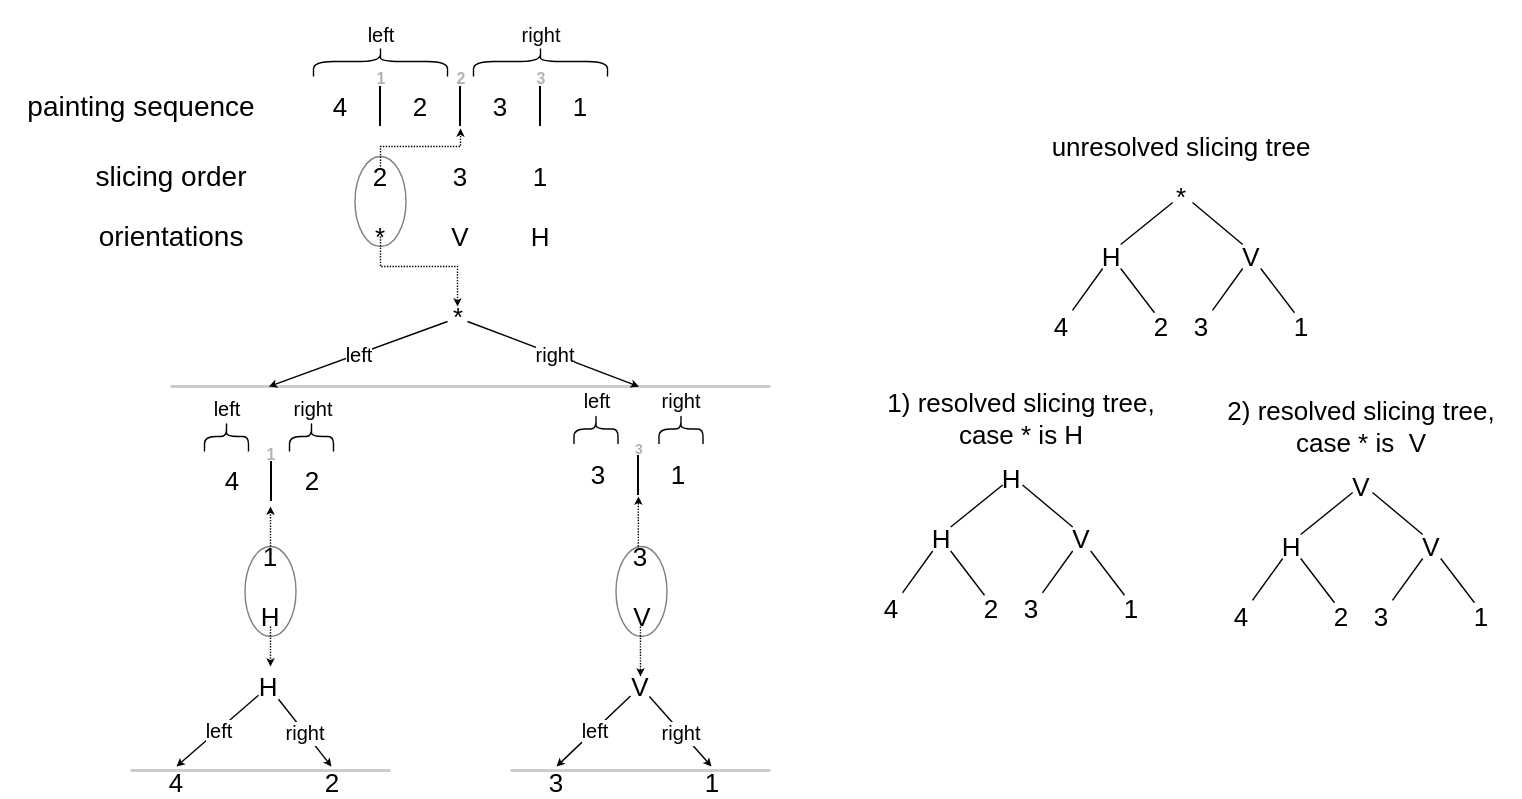 <mxfile version="21.1.2" type="device">
  <diagram id="XdXDwyR-r_PqrQyKESN_" name="Page-1">
    <mxGraphModel dx="1195" dy="673" grid="1" gridSize="10" guides="1" tooltips="1" connect="1" arrows="1" fold="1" page="1" pageScale="1" pageWidth="1100" pageHeight="850" math="0" shadow="0">
      <root>
        <mxCell id="0" />
        <mxCell id="1" parent="0" />
        <mxCell id="srju9PipdsmLbo2pWrTp-32" value="" style="ellipse;whiteSpace=wrap;html=1;sketch=0;strokeColor=#000000;strokeWidth=0.7;fontFamily=Helvetica;fontSize=7;fontColor=none;fillColor=default;opacity=50;noLabel=1;" parent="1" vertex="1">
          <mxGeometry x="512.25" y="305" width="25.5" height="45" as="geometry" />
        </mxCell>
        <mxCell id="D1LdL2bt-GOxow9vJPIf-43" value="&lt;font style=&quot;&quot;&gt;&lt;font style=&quot;font-size: 14px;&quot;&gt;painting sequence&lt;/font&gt;&lt;br&gt;&lt;/font&gt;" style="text;html=1;align=center;verticalAlign=middle;resizable=0;points=[];autosize=1;strokeColor=none;fillColor=none;fontSize=17;fontFamily=Helvetica;fontColor=default;" parent="1" vertex="1">
          <mxGeometry x="335" y="265" width="140" height="30" as="geometry" />
        </mxCell>
        <mxCell id="D1LdL2bt-GOxow9vJPIf-46" value="&lt;font style=&quot;&quot;&gt;&lt;font style=&quot;font-size: 14px;&quot;&gt;slicing order&lt;/font&gt;&lt;br&gt;&lt;/font&gt;" style="text;html=1;align=center;verticalAlign=middle;resizable=0;points=[];autosize=1;strokeColor=none;fillColor=none;fontSize=17;fontFamily=Helvetica;fontColor=default;" parent="1" vertex="1">
          <mxGeometry x="370" y="300" width="100" height="30" as="geometry" />
        </mxCell>
        <mxCell id="D1LdL2bt-GOxow9vJPIf-71" value="&lt;font style=&quot;&quot;&gt;&lt;font style=&quot;font-size: 14px;&quot;&gt;orientations&lt;/font&gt;&lt;br&gt;&lt;/font&gt;" style="text;html=1;align=center;verticalAlign=middle;resizable=0;points=[];autosize=1;strokeColor=none;fillColor=none;fontSize=17;fontFamily=Helvetica;fontColor=default;" parent="1" vertex="1">
          <mxGeometry x="370" y="330" width="100" height="30" as="geometry" />
        </mxCell>
        <mxCell id="srju9PipdsmLbo2pWrTp-1" value="" style="shape=curlyBracket;whiteSpace=wrap;html=1;rounded=1;flipH=1;labelPosition=right;verticalLabelPosition=middle;align=left;verticalAlign=middle;direction=south;strokeWidth=0.7;" parent="1" vertex="1">
          <mxGeometry x="491.5" y="250" width="67" height="15" as="geometry" />
        </mxCell>
        <mxCell id="srju9PipdsmLbo2pWrTp-12" value="4" style="text;html=1;strokeColor=none;fillColor=none;align=center;verticalAlign=middle;whiteSpace=wrap;rounded=0;sketch=0;fontFamily=Helvetica;fontSize=13;fontColor=default;opacity=50;" parent="1" vertex="1">
          <mxGeometry x="500" y="272" width="10" height="15" as="geometry" />
        </mxCell>
        <mxCell id="srju9PipdsmLbo2pWrTp-13" value="2" style="text;html=1;strokeColor=none;fillColor=none;align=center;verticalAlign=middle;whiteSpace=wrap;rounded=0;sketch=0;fontFamily=Helvetica;fontSize=13;fontColor=default;opacity=50;" parent="1" vertex="1">
          <mxGeometry x="540" y="272" width="10" height="15" as="geometry" />
        </mxCell>
        <mxCell id="srju9PipdsmLbo2pWrTp-14" value="3" style="text;html=1;strokeColor=none;fillColor=none;align=center;verticalAlign=middle;whiteSpace=wrap;rounded=0;sketch=0;fontFamily=Helvetica;fontSize=13;fontColor=default;opacity=50;" parent="1" vertex="1">
          <mxGeometry x="580" y="272" width="10" height="15" as="geometry" />
        </mxCell>
        <mxCell id="srju9PipdsmLbo2pWrTp-15" value="1" style="text;html=1;strokeColor=none;fillColor=none;align=center;verticalAlign=middle;whiteSpace=wrap;rounded=0;sketch=0;fontFamily=Helvetica;fontSize=13;fontColor=default;opacity=50;" parent="1" vertex="1">
          <mxGeometry x="620" y="272" width="10" height="15" as="geometry" />
        </mxCell>
        <mxCell id="srju9PipdsmLbo2pWrTp-34" style="edgeStyle=orthogonalEdgeStyle;shape=connector;rounded=0;orthogonalLoop=1;jettySize=auto;html=1;dashed=1;dashPattern=1 1;labelBackgroundColor=default;strokeColor=default;fontFamily=Helvetica;fontSize=7;fontColor=none;endArrow=classic;endSize=2;strokeWidth=0.7;endFill=1;" parent="1" source="srju9PipdsmLbo2pWrTp-16" edge="1">
          <mxGeometry relative="1" as="geometry">
            <mxPoint x="565" y="291" as="targetPoint" />
            <Array as="points">
              <mxPoint x="525" y="300" />
              <mxPoint x="565" y="300" />
            </Array>
          </mxGeometry>
        </mxCell>
        <mxCell id="srju9PipdsmLbo2pWrTp-16" value="2" style="text;html=1;strokeColor=none;fillColor=none;align=center;verticalAlign=middle;whiteSpace=wrap;rounded=0;sketch=0;fontFamily=Helvetica;fontSize=13;fontColor=default;opacity=50;" parent="1" vertex="1">
          <mxGeometry x="520" y="310" width="10" height="10" as="geometry" />
        </mxCell>
        <mxCell id="srju9PipdsmLbo2pWrTp-17" value="3" style="text;html=1;strokeColor=none;fillColor=none;align=center;verticalAlign=middle;whiteSpace=wrap;rounded=0;sketch=0;fontFamily=Helvetica;fontSize=13;fontColor=default;opacity=50;" parent="1" vertex="1">
          <mxGeometry x="560" y="310" width="10" height="10" as="geometry" />
        </mxCell>
        <mxCell id="srju9PipdsmLbo2pWrTp-18" value="1" style="text;html=1;strokeColor=none;fillColor=none;align=center;verticalAlign=middle;whiteSpace=wrap;rounded=0;sketch=0;fontFamily=Helvetica;fontSize=13;fontColor=default;opacity=50;" parent="1" vertex="1">
          <mxGeometry x="600" y="310" width="10" height="10" as="geometry" />
        </mxCell>
        <mxCell id="srju9PipdsmLbo2pWrTp-37" style="edgeStyle=orthogonalEdgeStyle;shape=connector;rounded=0;orthogonalLoop=1;jettySize=auto;html=1;entryX=0.5;entryY=0;entryDx=0;entryDy=0;dashed=1;dashPattern=1 1;labelBackgroundColor=default;strokeColor=default;strokeWidth=0.7;fontFamily=Helvetica;fontSize=7;fontColor=none;endArrow=classic;endFill=1;endSize=2;" parent="1" source="srju9PipdsmLbo2pWrTp-19" target="srju9PipdsmLbo2pWrTp-36" edge="1">
          <mxGeometry relative="1" as="geometry">
            <Array as="points">
              <mxPoint x="525" y="360" />
              <mxPoint x="563" y="360" />
            </Array>
          </mxGeometry>
        </mxCell>
        <mxCell id="srju9PipdsmLbo2pWrTp-19" value="*" style="text;html=1;strokeColor=none;fillColor=none;align=center;verticalAlign=middle;whiteSpace=wrap;rounded=0;sketch=0;fontFamily=Helvetica;fontSize=13;fontColor=default;opacity=50;" parent="1" vertex="1">
          <mxGeometry x="520" y="345" width="10" as="geometry" />
        </mxCell>
        <mxCell id="srju9PipdsmLbo2pWrTp-20" value="V" style="text;html=1;strokeColor=none;fillColor=none;align=center;verticalAlign=middle;whiteSpace=wrap;rounded=0;sketch=0;fontFamily=Helvetica;fontSize=13;fontColor=default;opacity=50;" parent="1" vertex="1">
          <mxGeometry x="560" y="340" width="10" height="10" as="geometry" />
        </mxCell>
        <mxCell id="srju9PipdsmLbo2pWrTp-21" value="H" style="text;html=1;strokeColor=none;fillColor=none;align=center;verticalAlign=middle;whiteSpace=wrap;rounded=0;sketch=0;fontFamily=Helvetica;fontSize=13;fontColor=default;opacity=50;" parent="1" vertex="1">
          <mxGeometry x="600" y="340" width="10" height="10" as="geometry" />
        </mxCell>
        <mxCell id="srju9PipdsmLbo2pWrTp-22" value="" style="shape=curlyBracket;whiteSpace=wrap;html=1;rounded=1;flipH=1;labelPosition=right;verticalLabelPosition=middle;align=left;verticalAlign=middle;direction=south;strokeWidth=0.7;" parent="1" vertex="1">
          <mxGeometry x="571.5" y="250" width="67" height="15" as="geometry" />
        </mxCell>
        <mxCell id="srju9PipdsmLbo2pWrTp-23" value="&lt;font style=&quot;font-size: 10px;&quot;&gt;left&lt;/font&gt;" style="text;html=1;align=center;verticalAlign=middle;resizable=0;points=[];autosize=1;strokeColor=none;fillColor=none;fontSize=13;fontFamily=Helvetica;fontColor=default;" parent="1" vertex="1">
          <mxGeometry x="505" y="227.5" width="40" height="30" as="geometry" />
        </mxCell>
        <mxCell id="srju9PipdsmLbo2pWrTp-24" value="&lt;font style=&quot;font-size: 10px;&quot;&gt;right&lt;/font&gt;" style="text;html=1;align=center;verticalAlign=middle;resizable=0;points=[];autosize=1;strokeColor=none;fillColor=none;fontSize=13;fontFamily=Helvetica;fontColor=default;" parent="1" vertex="1">
          <mxGeometry x="585" y="227.5" width="40" height="30" as="geometry" />
        </mxCell>
        <mxCell id="srju9PipdsmLbo2pWrTp-25" value="" style="endArrow=none;html=1;rounded=0;labelBackgroundColor=default;strokeColor=default;fontFamily=Helvetica;fontSize=9;fontColor=default;shape=connector;endSize=6;" parent="1" edge="1">
          <mxGeometry x="-0.444" y="10" width="50" height="50" relative="1" as="geometry">
            <mxPoint x="525" y="290" as="sourcePoint" />
            <mxPoint x="525" y="270" as="targetPoint" />
            <mxPoint as="offset" />
          </mxGeometry>
        </mxCell>
        <mxCell id="srju9PipdsmLbo2pWrTp-27" value="" style="endArrow=none;html=1;rounded=0;labelBackgroundColor=default;strokeColor=default;fontFamily=Helvetica;fontSize=9;fontColor=default;shape=connector;endSize=6;" parent="1" edge="1">
          <mxGeometry x="-0.444" y="10" width="50" height="50" relative="1" as="geometry">
            <mxPoint x="565" y="290" as="sourcePoint" />
            <mxPoint x="565" y="270" as="targetPoint" />
            <mxPoint as="offset" />
          </mxGeometry>
        </mxCell>
        <mxCell id="srju9PipdsmLbo2pWrTp-28" value="" style="endArrow=none;html=1;rounded=0;labelBackgroundColor=default;strokeColor=default;fontFamily=Helvetica;fontSize=9;fontColor=default;shape=connector;endSize=6;" parent="1" edge="1">
          <mxGeometry x="-0.444" y="10" width="50" height="50" relative="1" as="geometry">
            <mxPoint x="605" y="290" as="sourcePoint" />
            <mxPoint x="605" y="270" as="targetPoint" />
            <mxPoint as="offset" />
          </mxGeometry>
        </mxCell>
        <mxCell id="srju9PipdsmLbo2pWrTp-29" value="&lt;font size=&quot;1&quot; color=&quot;#b3b3b3&quot; style=&quot;&quot;&gt;&lt;b style=&quot;font-size: 8px;&quot;&gt;1&lt;/b&gt;&lt;/font&gt;" style="text;html=1;align=center;verticalAlign=middle;resizable=0;points=[];autosize=1;strokeColor=none;fillColor=none;fontSize=9;fontFamily=Helvetica;fontColor=default;" parent="1" vertex="1">
          <mxGeometry x="509.5" y="250" width="30" height="30" as="geometry" />
        </mxCell>
        <mxCell id="srju9PipdsmLbo2pWrTp-30" value="&lt;font size=&quot;1&quot; color=&quot;#b3b3b3&quot; style=&quot;&quot;&gt;&lt;b style=&quot;font-size: 8px;&quot;&gt;2&lt;/b&gt;&lt;/font&gt;" style="text;html=1;align=center;verticalAlign=middle;resizable=0;points=[];autosize=1;strokeColor=none;fillColor=none;fontSize=9;fontFamily=Helvetica;fontColor=default;" parent="1" vertex="1">
          <mxGeometry x="550" y="250" width="30" height="30" as="geometry" />
        </mxCell>
        <mxCell id="srju9PipdsmLbo2pWrTp-31" value="&lt;font size=&quot;1&quot; color=&quot;#b3b3b3&quot; style=&quot;&quot;&gt;&lt;b style=&quot;font-size: 8px;&quot;&gt;3&lt;/b&gt;&lt;/font&gt;" style="text;html=1;align=center;verticalAlign=middle;resizable=0;points=[];autosize=1;strokeColor=none;fillColor=none;fontSize=9;fontFamily=Helvetica;fontColor=default;" parent="1" vertex="1">
          <mxGeometry x="589.5" y="250" width="30" height="30" as="geometry" />
        </mxCell>
        <mxCell id="srju9PipdsmLbo2pWrTp-36" value="*" style="text;html=1;strokeColor=none;fillColor=none;align=center;verticalAlign=middle;whiteSpace=wrap;rounded=0;sketch=0;fontFamily=Helvetica;fontSize=13;fontColor=default;opacity=50;" parent="1" vertex="1">
          <mxGeometry x="558.5" y="380" width="10" height="10" as="geometry" />
        </mxCell>
        <mxCell id="srju9PipdsmLbo2pWrTp-41" value="" style="line;strokeWidth=1.5;html=1;sketch=0;strokeColor=#000000;fontFamily=Helvetica;fontSize=7;fontColor=none;fillColor=default;opacity=20;" parent="1" vertex="1">
          <mxGeometry x="420" y="415" width="300" height="10" as="geometry" />
        </mxCell>
        <mxCell id="srju9PipdsmLbo2pWrTp-42" value="&lt;font style=&quot;font-size: 10px;&quot;&gt;left&lt;/font&gt;" style="endArrow=classic;html=1;rounded=0;labelBackgroundColor=default;strokeColor=default;strokeWidth=0.7;fontFamily=Helvetica;fontSize=12;fontColor=none;endSize=2;shape=connector;exitX=0;exitY=0.75;exitDx=0;exitDy=0;entryX=0.164;entryY=0.502;entryDx=0;entryDy=0;entryPerimeter=0;" parent="1" source="srju9PipdsmLbo2pWrTp-36" target="srju9PipdsmLbo2pWrTp-41" edge="1">
          <mxGeometry width="50" height="50" relative="1" as="geometry">
            <mxPoint x="520" y="390" as="sourcePoint" />
            <mxPoint x="520" y="410" as="targetPoint" />
          </mxGeometry>
        </mxCell>
        <mxCell id="srju9PipdsmLbo2pWrTp-43" value="&lt;font style=&quot;font-size: 10px;&quot;&gt;right&lt;/font&gt;" style="endArrow=classic;html=1;rounded=0;labelBackgroundColor=default;strokeColor=default;strokeWidth=0.7;fontFamily=Helvetica;fontSize=12;fontColor=none;endSize=2;shape=connector;exitX=1;exitY=0.75;exitDx=0;exitDy=0;entryX=1.037;entryY=0.292;entryDx=0;entryDy=0;entryPerimeter=0;" parent="1" source="srju9PipdsmLbo2pWrTp-36" target="srju9PipdsmLbo2pWrTp-71" edge="1">
          <mxGeometry width="50" height="50" relative="1" as="geometry">
            <mxPoint x="530" y="400" as="sourcePoint" />
            <mxPoint x="600" y="420" as="targetPoint" />
          </mxGeometry>
        </mxCell>
        <mxCell id="srju9PipdsmLbo2pWrTp-97" value="" style="group;fontSize=13;" parent="1" vertex="1" connectable="0">
          <mxGeometry x="400" y="415" width="130" height="210" as="geometry" />
        </mxCell>
        <mxCell id="srju9PipdsmLbo2pWrTp-78" value="" style="ellipse;whiteSpace=wrap;html=1;sketch=0;strokeColor=#000000;strokeWidth=0.7;fontFamily=Helvetica;fontSize=7;fontColor=none;fillColor=default;opacity=50;noLabel=1;" parent="srju9PipdsmLbo2pWrTp-97" vertex="1">
          <mxGeometry x="57.25" y="85" width="25.5" height="45" as="geometry" />
        </mxCell>
        <mxCell id="srju9PipdsmLbo2pWrTp-54" value="" style="shape=curlyBracket;whiteSpace=wrap;html=1;rounded=1;flipH=1;labelPosition=right;verticalLabelPosition=middle;align=left;verticalAlign=middle;direction=south;strokeWidth=0.7;" parent="srju9PipdsmLbo2pWrTp-97" vertex="1">
          <mxGeometry x="37" y="22.5" width="22" height="15" as="geometry" />
        </mxCell>
        <mxCell id="srju9PipdsmLbo2pWrTp-55" value="4" style="text;html=1;strokeColor=none;fillColor=none;align=center;verticalAlign=middle;whiteSpace=wrap;rounded=0;sketch=0;fontFamily=Helvetica;fontSize=13;fontColor=default;opacity=50;" parent="srju9PipdsmLbo2pWrTp-97" vertex="1">
          <mxGeometry x="45.5" y="44.5" width="10" height="15" as="geometry" />
        </mxCell>
        <mxCell id="srju9PipdsmLbo2pWrTp-56" value="2" style="text;html=1;strokeColor=none;fillColor=none;align=center;verticalAlign=middle;whiteSpace=wrap;rounded=0;sketch=0;fontFamily=Helvetica;fontSize=13;fontColor=default;opacity=50;" parent="srju9PipdsmLbo2pWrTp-97" vertex="1">
          <mxGeometry x="85.5" y="44.5" width="10" height="15" as="geometry" />
        </mxCell>
        <mxCell id="srju9PipdsmLbo2pWrTp-57" value="&lt;font style=&quot;font-size: 10px;&quot;&gt;left&lt;/font&gt;" style="text;html=1;align=center;verticalAlign=middle;resizable=0;points=[];autosize=1;strokeColor=none;fillColor=none;fontSize=13;fontFamily=Helvetica;fontColor=default;" parent="srju9PipdsmLbo2pWrTp-97" vertex="1">
          <mxGeometry x="28" width="40" height="30" as="geometry" />
        </mxCell>
        <mxCell id="srju9PipdsmLbo2pWrTp-58" value="" style="endArrow=none;html=1;rounded=0;labelBackgroundColor=default;strokeColor=default;fontFamily=Helvetica;fontSize=9;fontColor=default;shape=connector;endSize=6;" parent="srju9PipdsmLbo2pWrTp-97" edge="1">
          <mxGeometry x="-0.444" y="10" width="50" height="50" relative="1" as="geometry">
            <mxPoint x="70.5" y="62.5" as="sourcePoint" />
            <mxPoint x="70.5" y="42.5" as="targetPoint" />
            <mxPoint as="offset" />
          </mxGeometry>
        </mxCell>
        <mxCell id="srju9PipdsmLbo2pWrTp-59" value="&lt;font size=&quot;1&quot; color=&quot;#b3b3b3&quot; style=&quot;&quot;&gt;&lt;b style=&quot;font-size: 8px;&quot;&gt;1&lt;/b&gt;&lt;/font&gt;" style="text;html=1;align=center;verticalAlign=middle;resizable=0;points=[];autosize=1;strokeColor=none;fillColor=none;fontSize=9;fontFamily=Helvetica;fontColor=default;" parent="srju9PipdsmLbo2pWrTp-97" vertex="1">
          <mxGeometry x="55" y="22.5" width="30" height="30" as="geometry" />
        </mxCell>
        <mxCell id="srju9PipdsmLbo2pWrTp-62" value="" style="shape=curlyBracket;whiteSpace=wrap;html=1;rounded=1;flipH=1;labelPosition=right;verticalLabelPosition=middle;align=left;verticalAlign=middle;direction=south;strokeWidth=0.7;" parent="srju9PipdsmLbo2pWrTp-97" vertex="1">
          <mxGeometry x="79.5" y="22.5" width="22" height="15" as="geometry" />
        </mxCell>
        <mxCell id="srju9PipdsmLbo2pWrTp-63" value="&lt;font style=&quot;font-size: 10px;&quot;&gt;right&lt;/font&gt;" style="text;html=1;align=center;verticalAlign=middle;resizable=0;points=[];autosize=1;strokeColor=none;fillColor=none;fontSize=13;fontFamily=Helvetica;fontColor=default;" parent="srju9PipdsmLbo2pWrTp-97" vertex="1">
          <mxGeometry x="70.5" width="40" height="30" as="geometry" />
        </mxCell>
        <mxCell id="srju9PipdsmLbo2pWrTp-81" style="edgeStyle=orthogonalEdgeStyle;shape=connector;rounded=0;orthogonalLoop=1;jettySize=auto;html=1;dashed=1;dashPattern=1 1;labelBackgroundColor=default;strokeColor=default;strokeWidth=0.7;fontFamily=Helvetica;fontSize=9;fontColor=none;endArrow=classic;endFill=1;endSize=2;" parent="srju9PipdsmLbo2pWrTp-97" source="srju9PipdsmLbo2pWrTp-74" edge="1">
          <mxGeometry relative="1" as="geometry">
            <mxPoint x="70" y="65" as="targetPoint" />
            <Array as="points">
              <mxPoint x="70" y="65" />
            </Array>
          </mxGeometry>
        </mxCell>
        <mxCell id="srju9PipdsmLbo2pWrTp-74" value="1" style="text;html=1;strokeColor=none;fillColor=none;align=center;verticalAlign=middle;whiteSpace=wrap;rounded=0;sketch=0;fontFamily=Helvetica;fontSize=13;fontColor=default;opacity=50;" parent="srju9PipdsmLbo2pWrTp-97" vertex="1">
          <mxGeometry x="65" y="85" width="10" height="10" as="geometry" />
        </mxCell>
        <mxCell id="srju9PipdsmLbo2pWrTp-75" value="H" style="text;html=1;strokeColor=none;fillColor=none;align=center;verticalAlign=middle;whiteSpace=wrap;rounded=0;sketch=0;fontFamily=Helvetica;fontSize=13;fontColor=default;opacity=50;" parent="srju9PipdsmLbo2pWrTp-97" vertex="1">
          <mxGeometry x="65" y="115" width="10" height="10" as="geometry" />
        </mxCell>
        <mxCell id="srju9PipdsmLbo2pWrTp-84" value="H" style="text;html=1;strokeColor=none;fillColor=none;align=center;verticalAlign=middle;whiteSpace=wrap;rounded=0;sketch=0;fontFamily=Helvetica;fontSize=13;fontColor=default;opacity=50;" parent="srju9PipdsmLbo2pWrTp-97" vertex="1">
          <mxGeometry x="64" y="145" width="10" height="20" as="geometry" />
        </mxCell>
        <mxCell id="srju9PipdsmLbo2pWrTp-88" style="edgeStyle=orthogonalEdgeStyle;shape=connector;rounded=0;orthogonalLoop=1;jettySize=auto;html=1;entryX=0.657;entryY=0.017;entryDx=0;entryDy=0;entryPerimeter=0;dashed=1;dashPattern=1 1;labelBackgroundColor=default;strokeColor=default;strokeWidth=0.7;fontFamily=Helvetica;fontSize=9;fontColor=none;endArrow=classic;endFill=1;endSize=2;" parent="srju9PipdsmLbo2pWrTp-97" source="srju9PipdsmLbo2pWrTp-75" target="srju9PipdsmLbo2pWrTp-84" edge="1">
          <mxGeometry relative="1" as="geometry" />
        </mxCell>
        <mxCell id="srju9PipdsmLbo2pWrTp-90" value="" style="line;strokeWidth=1.5;html=1;sketch=0;strokeColor=#000000;fontFamily=Helvetica;fontSize=7;fontColor=none;fillColor=default;opacity=20;" parent="srju9PipdsmLbo2pWrTp-97" vertex="1">
          <mxGeometry y="192" width="130" height="10" as="geometry" />
        </mxCell>
        <mxCell id="srju9PipdsmLbo2pWrTp-92" value="4" style="text;html=1;strokeColor=none;fillColor=none;align=center;verticalAlign=middle;whiteSpace=wrap;rounded=0;sketch=0;fontFamily=Helvetica;fontSize=13;fontColor=default;opacity=50;" parent="srju9PipdsmLbo2pWrTp-97" vertex="1">
          <mxGeometry x="18" y="195" width="10" height="15" as="geometry" />
        </mxCell>
        <mxCell id="srju9PipdsmLbo2pWrTp-95" value="&lt;font style=&quot;font-size: 10px;&quot;&gt;left&lt;/font&gt;" style="edgeStyle=none;shape=connector;rounded=0;orthogonalLoop=1;jettySize=auto;html=1;entryX=0.5;entryY=0;entryDx=0;entryDy=0;labelBackgroundColor=default;strokeColor=default;strokeWidth=0.7;fontFamily=Helvetica;fontSize=9;fontColor=none;endArrow=classic;endSize=2;" parent="srju9PipdsmLbo2pWrTp-97" source="srju9PipdsmLbo2pWrTp-84" target="srju9PipdsmLbo2pWrTp-92" edge="1">
          <mxGeometry relative="1" as="geometry" />
        </mxCell>
        <mxCell id="srju9PipdsmLbo2pWrTp-93" value="2" style="text;html=1;strokeColor=none;fillColor=none;align=center;verticalAlign=middle;whiteSpace=wrap;rounded=0;sketch=0;fontFamily=Helvetica;fontSize=13;fontColor=default;opacity=50;" parent="srju9PipdsmLbo2pWrTp-97" vertex="1">
          <mxGeometry x="95.5" y="195" width="10" height="15" as="geometry" />
        </mxCell>
        <mxCell id="srju9PipdsmLbo2pWrTp-96" value="&lt;font style=&quot;font-size: 10px;&quot;&gt;right&lt;/font&gt;" style="edgeStyle=none;shape=connector;rounded=0;orthogonalLoop=1;jettySize=auto;html=1;entryX=0.5;entryY=0;entryDx=0;entryDy=0;labelBackgroundColor=default;strokeColor=default;strokeWidth=0.7;fontFamily=Helvetica;fontSize=9;fontColor=none;endArrow=classic;endSize=2;" parent="srju9PipdsmLbo2pWrTp-97" source="srju9PipdsmLbo2pWrTp-84" target="srju9PipdsmLbo2pWrTp-93" edge="1">
          <mxGeometry relative="1" as="geometry" />
        </mxCell>
        <mxCell id="srju9PipdsmLbo2pWrTp-103" value="" style="group" parent="1" vertex="1" connectable="0">
          <mxGeometry x="590" y="411.25" width="130" height="213.75" as="geometry" />
        </mxCell>
        <mxCell id="srju9PipdsmLbo2pWrTp-79" value="" style="ellipse;whiteSpace=wrap;html=1;sketch=0;strokeColor=#000000;strokeWidth=0.7;fontFamily=Helvetica;fontSize=7;fontColor=none;fillColor=default;opacity=50;noLabel=1;" parent="srju9PipdsmLbo2pWrTp-103" vertex="1">
          <mxGeometry x="52.75" y="88.75" width="25.5" height="45" as="geometry" />
        </mxCell>
        <mxCell id="srju9PipdsmLbo2pWrTp-64" value="3" style="text;html=1;strokeColor=none;fillColor=none;align=center;verticalAlign=middle;whiteSpace=wrap;rounded=0;sketch=0;fontFamily=Helvetica;fontSize=13;fontColor=default;opacity=50;" parent="srju9PipdsmLbo2pWrTp-103" vertex="1">
          <mxGeometry x="39" y="45.25" width="10" height="15" as="geometry" />
        </mxCell>
        <mxCell id="srju9PipdsmLbo2pWrTp-65" value="1" style="text;html=1;strokeColor=none;fillColor=none;align=center;verticalAlign=middle;whiteSpace=wrap;rounded=0;sketch=0;fontFamily=Helvetica;fontSize=13;fontColor=default;opacity=50;" parent="srju9PipdsmLbo2pWrTp-103" vertex="1">
          <mxGeometry x="79" y="45.25" width="10" height="15" as="geometry" />
        </mxCell>
        <mxCell id="srju9PipdsmLbo2pWrTp-68" value="" style="endArrow=none;html=1;rounded=0;labelBackgroundColor=default;strokeColor=default;fontFamily=Helvetica;fontSize=9;fontColor=default;shape=connector;endSize=6;" parent="srju9PipdsmLbo2pWrTp-103" edge="1">
          <mxGeometry x="-0.444" y="10" width="50" height="50" relative="1" as="geometry">
            <mxPoint x="64" y="63.25" as="sourcePoint" />
            <mxPoint x="64" y="43.25" as="targetPoint" />
            <mxPoint as="offset" />
          </mxGeometry>
        </mxCell>
        <mxCell id="srju9PipdsmLbo2pWrTp-69" value="&lt;font size=&quot;1&quot; color=&quot;#b3b3b3&quot; style=&quot;&quot;&gt;&lt;b style=&quot;font-size: 7px;&quot;&gt;3&lt;/b&gt;&lt;/font&gt;" style="text;html=1;align=center;verticalAlign=middle;resizable=0;points=[];autosize=1;strokeColor=none;fillColor=none;fontSize=9;fontFamily=Helvetica;fontColor=default;" parent="srju9PipdsmLbo2pWrTp-103" vertex="1">
          <mxGeometry x="48.5" y="23.25" width="30" height="30" as="geometry" />
        </mxCell>
        <mxCell id="srju9PipdsmLbo2pWrTp-70" value="" style="shape=curlyBracket;whiteSpace=wrap;html=1;rounded=1;flipH=1;labelPosition=right;verticalLabelPosition=middle;align=left;verticalAlign=middle;direction=south;strokeWidth=0.7;" parent="srju9PipdsmLbo2pWrTp-103" vertex="1">
          <mxGeometry x="31.75" y="22.5" width="22" height="15" as="geometry" />
        </mxCell>
        <mxCell id="srju9PipdsmLbo2pWrTp-71" value="&lt;font style=&quot;font-size: 10px;&quot;&gt;left&lt;/font&gt;" style="text;html=1;align=center;verticalAlign=middle;resizable=0;points=[];autosize=1;strokeColor=none;fillColor=none;fontSize=13;fontFamily=Helvetica;fontColor=default;" parent="srju9PipdsmLbo2pWrTp-103" vertex="1">
          <mxGeometry x="22.75" width="40" height="30" as="geometry" />
        </mxCell>
        <mxCell id="srju9PipdsmLbo2pWrTp-72" value="" style="shape=curlyBracket;whiteSpace=wrap;html=1;rounded=1;flipH=1;labelPosition=right;verticalLabelPosition=middle;align=left;verticalAlign=middle;direction=south;strokeWidth=0.7;" parent="srju9PipdsmLbo2pWrTp-103" vertex="1">
          <mxGeometry x="74.25" y="22.5" width="22" height="15" as="geometry" />
        </mxCell>
        <mxCell id="srju9PipdsmLbo2pWrTp-73" value="&lt;font style=&quot;font-size: 10px;&quot;&gt;right&lt;/font&gt;" style="text;html=1;align=center;verticalAlign=middle;resizable=0;points=[];autosize=1;strokeColor=none;fillColor=none;fontSize=13;fontFamily=Helvetica;fontColor=default;" parent="srju9PipdsmLbo2pWrTp-103" vertex="1">
          <mxGeometry x="65.25" width="40" height="30" as="geometry" />
        </mxCell>
        <mxCell id="srju9PipdsmLbo2pWrTp-83" style="edgeStyle=orthogonalEdgeStyle;shape=connector;rounded=0;orthogonalLoop=1;jettySize=auto;html=1;dashed=1;dashPattern=1 1;labelBackgroundColor=default;strokeColor=default;strokeWidth=0.7;fontFamily=Helvetica;fontSize=9;fontColor=none;endArrow=classic;endFill=1;endSize=2;exitX=0.441;exitY=-0.002;exitDx=0;exitDy=0;exitPerimeter=0;" parent="srju9PipdsmLbo2pWrTp-103" source="srju9PipdsmLbo2pWrTp-76" edge="1">
          <mxGeometry relative="1" as="geometry">
            <mxPoint x="64" y="63.75" as="targetPoint" />
            <Array as="points">
              <mxPoint x="63.5" y="68.75" />
              <mxPoint x="63.5" y="68.75" />
            </Array>
          </mxGeometry>
        </mxCell>
        <mxCell id="srju9PipdsmLbo2pWrTp-76" value="3" style="text;html=1;strokeColor=none;fillColor=none;align=center;verticalAlign=middle;whiteSpace=wrap;rounded=0;sketch=0;fontFamily=Helvetica;fontSize=13;fontColor=default;opacity=50;" parent="srju9PipdsmLbo2pWrTp-103" vertex="1">
          <mxGeometry x="59.5" y="88.75" width="10" height="10" as="geometry" />
        </mxCell>
        <mxCell id="srju9PipdsmLbo2pWrTp-77" value="V" style="text;html=1;strokeColor=none;fillColor=none;align=center;verticalAlign=middle;whiteSpace=wrap;rounded=0;sketch=0;fontFamily=Helvetica;fontSize=13;fontColor=default;opacity=50;" parent="srju9PipdsmLbo2pWrTp-103" vertex="1">
          <mxGeometry x="60.5" y="118.75" width="10" height="10" as="geometry" />
        </mxCell>
        <mxCell id="srju9PipdsmLbo2pWrTp-85" value="V" style="text;html=1;strokeColor=none;fillColor=none;align=center;verticalAlign=middle;whiteSpace=wrap;rounded=0;sketch=0;fontFamily=Helvetica;fontSize=13;fontColor=default;opacity=50;" parent="srju9PipdsmLbo2pWrTp-103" vertex="1">
          <mxGeometry x="60" y="153.75" width="10" height="10" as="geometry" />
        </mxCell>
        <mxCell id="srju9PipdsmLbo2pWrTp-89" style="edgeStyle=orthogonalEdgeStyle;shape=connector;rounded=0;orthogonalLoop=1;jettySize=auto;html=1;entryX=0.5;entryY=0;entryDx=0;entryDy=0;dashed=1;dashPattern=1 1;labelBackgroundColor=default;strokeColor=default;strokeWidth=0.7;fontFamily=Helvetica;fontSize=9;fontColor=none;endArrow=classic;endFill=1;endSize=2;exitX=0.446;exitY=1.006;exitDx=0;exitDy=0;exitPerimeter=0;" parent="srju9PipdsmLbo2pWrTp-103" source="srju9PipdsmLbo2pWrTp-77" target="srju9PipdsmLbo2pWrTp-85" edge="1">
          <mxGeometry relative="1" as="geometry" />
        </mxCell>
        <mxCell id="srju9PipdsmLbo2pWrTp-98" value="" style="line;strokeWidth=1.5;html=1;sketch=0;strokeColor=#000000;fontFamily=Helvetica;fontSize=7;fontColor=none;fillColor=default;opacity=20;" parent="srju9PipdsmLbo2pWrTp-103" vertex="1">
          <mxGeometry y="195.75" width="130" height="10" as="geometry" />
        </mxCell>
        <mxCell id="srju9PipdsmLbo2pWrTp-99" value="3" style="text;html=1;strokeColor=none;fillColor=none;align=center;verticalAlign=middle;whiteSpace=wrap;rounded=0;sketch=0;fontFamily=Helvetica;fontSize=13;fontColor=default;opacity=50;" parent="srju9PipdsmLbo2pWrTp-103" vertex="1">
          <mxGeometry x="18" y="198.75" width="10" height="15" as="geometry" />
        </mxCell>
        <mxCell id="srju9PipdsmLbo2pWrTp-101" value="&lt;font style=&quot;font-size: 10px;&quot;&gt;left&lt;/font&gt;" style="edgeStyle=none;shape=connector;rounded=0;orthogonalLoop=1;jettySize=auto;html=1;entryX=0.5;entryY=0;entryDx=0;entryDy=0;labelBackgroundColor=default;strokeColor=default;strokeWidth=0.7;fontFamily=Helvetica;fontSize=9;fontColor=none;endArrow=classic;endSize=2;" parent="srju9PipdsmLbo2pWrTp-103" source="srju9PipdsmLbo2pWrTp-85" target="srju9PipdsmLbo2pWrTp-99" edge="1">
          <mxGeometry relative="1" as="geometry" />
        </mxCell>
        <mxCell id="srju9PipdsmLbo2pWrTp-100" value="1" style="text;html=1;strokeColor=none;fillColor=none;align=center;verticalAlign=middle;whiteSpace=wrap;rounded=0;sketch=0;fontFamily=Helvetica;fontSize=13;fontColor=default;opacity=50;" parent="srju9PipdsmLbo2pWrTp-103" vertex="1">
          <mxGeometry x="95.5" y="198.75" width="10" height="15" as="geometry" />
        </mxCell>
        <mxCell id="srju9PipdsmLbo2pWrTp-102" value="&lt;font style=&quot;font-size: 10px;&quot;&gt;right&lt;/font&gt;" style="edgeStyle=none;shape=connector;rounded=0;orthogonalLoop=1;jettySize=auto;html=1;entryX=0.5;entryY=0;entryDx=0;entryDy=0;labelBackgroundColor=default;strokeColor=default;strokeWidth=0.7;fontFamily=Helvetica;fontSize=9;fontColor=none;endArrow=classic;endSize=2;" parent="srju9PipdsmLbo2pWrTp-103" source="srju9PipdsmLbo2pWrTp-85" target="srju9PipdsmLbo2pWrTp-100" edge="1">
          <mxGeometry relative="1" as="geometry" />
        </mxCell>
        <mxCell id="srju9PipdsmLbo2pWrTp-144" value="&lt;font style=&quot;font-size: 13px;&quot;&gt;1) resolved slicing tree,&lt;br&gt;case * is&amp;nbsp;H&lt;/font&gt;" style="text;html=1;align=center;verticalAlign=middle;resizable=0;points=[];autosize=1;strokeColor=none;fillColor=none;fontSize=13;fontFamily=Helvetica;fontColor=none;" parent="1" vertex="1">
          <mxGeometry x="765" y="416.25" width="160" height="40" as="geometry" />
        </mxCell>
        <mxCell id="srju9PipdsmLbo2pWrTp-145" value="" style="group" parent="1" vertex="1" connectable="0">
          <mxGeometry x="850" y="310" width="150" height="95" as="geometry" />
        </mxCell>
        <mxCell id="srju9PipdsmLbo2pWrTp-106" value="*" style="text;html=1;align=center;verticalAlign=middle;resizable=0;points=[[0.37,0.6,0,0,0],[0.7,0.6,0,0,0]];autosize=1;strokeColor=none;fillColor=none;fontSize=13;fontFamily=Helvetica;fontColor=none;" parent="srju9PipdsmLbo2pWrTp-145" vertex="1">
          <mxGeometry x="60" width="30" height="30" as="geometry" />
        </mxCell>
        <mxCell id="srju9PipdsmLbo2pWrTp-108" value="H" style="text;html=1;align=center;verticalAlign=middle;resizable=0;points=[[0.37,0.7,0,0,0],[0.67,0.3,0,0,0],[0.67,0.7,0,0,0]];autosize=1;strokeColor=none;fillColor=none;fontSize=13;fontFamily=Helvetica;fontColor=none;" parent="srju9PipdsmLbo2pWrTp-145" vertex="1">
          <mxGeometry x="25" y="30" width="30" height="30" as="geometry" />
        </mxCell>
        <mxCell id="srju9PipdsmLbo2pWrTp-121" style="edgeStyle=none;shape=connector;rounded=0;orthogonalLoop=1;jettySize=auto;html=1;entryX=0.67;entryY=0.3;entryDx=0;entryDy=0;entryPerimeter=0;labelBackgroundColor=default;strokeColor=default;strokeWidth=0.7;fontFamily=Helvetica;fontSize=13;fontColor=none;endArrow=none;endFill=0;endSize=2;exitX=0.37;exitY=0.6;exitDx=0;exitDy=0;exitPerimeter=0;" parent="srju9PipdsmLbo2pWrTp-145" source="srju9PipdsmLbo2pWrTp-106" target="srju9PipdsmLbo2pWrTp-108" edge="1">
          <mxGeometry relative="1" as="geometry" />
        </mxCell>
        <mxCell id="srju9PipdsmLbo2pWrTp-110" value="4" style="text;html=1;align=center;verticalAlign=middle;resizable=0;points=[[0.7,0.23,0,0,0]];autosize=1;strokeColor=none;fillColor=none;fontSize=13;fontFamily=Helvetica;fontColor=none;" parent="srju9PipdsmLbo2pWrTp-145" vertex="1">
          <mxGeometry y="65" width="30" height="30" as="geometry" />
        </mxCell>
        <mxCell id="srju9PipdsmLbo2pWrTp-130" style="edgeStyle=none;shape=connector;rounded=0;orthogonalLoop=1;jettySize=auto;html=1;entryX=0.7;entryY=0.23;entryDx=0;entryDy=0;entryPerimeter=0;labelBackgroundColor=default;strokeColor=default;strokeWidth=0.7;fontFamily=Helvetica;fontSize=13;fontColor=none;endArrow=none;endFill=0;endSize=2;exitX=0.37;exitY=0.7;exitDx=0;exitDy=0;exitPerimeter=0;" parent="srju9PipdsmLbo2pWrTp-145" source="srju9PipdsmLbo2pWrTp-108" target="srju9PipdsmLbo2pWrTp-110" edge="1">
          <mxGeometry relative="1" as="geometry" />
        </mxCell>
        <mxCell id="srju9PipdsmLbo2pWrTp-111" value="2" style="text;html=1;align=center;verticalAlign=middle;resizable=0;points=[[0.4,0.27,0,0,0]];autosize=1;strokeColor=none;fillColor=none;fontSize=13;fontFamily=Helvetica;fontColor=none;" parent="srju9PipdsmLbo2pWrTp-145" vertex="1">
          <mxGeometry x="50" y="65" width="30" height="30" as="geometry" />
        </mxCell>
        <mxCell id="srju9PipdsmLbo2pWrTp-131" style="edgeStyle=none;shape=connector;rounded=0;orthogonalLoop=1;jettySize=auto;html=1;entryX=0.4;entryY=0.27;entryDx=0;entryDy=0;entryPerimeter=0;labelBackgroundColor=default;strokeColor=default;strokeWidth=0.7;fontFamily=Helvetica;fontSize=13;fontColor=none;endArrow=none;endFill=0;endSize=2;exitX=0.67;exitY=0.7;exitDx=0;exitDy=0;exitPerimeter=0;" parent="srju9PipdsmLbo2pWrTp-145" source="srju9PipdsmLbo2pWrTp-108" target="srju9PipdsmLbo2pWrTp-111" edge="1">
          <mxGeometry relative="1" as="geometry" />
        </mxCell>
        <mxCell id="srju9PipdsmLbo2pWrTp-135" value="V" style="text;html=1;align=center;verticalAlign=middle;resizable=0;points=[[0.37,0.3,0,0,0],[0.37,0.7,0,0,0],[0.67,0.3,0,0,0],[0.67,0.7,0,0,0]];autosize=1;strokeColor=none;fillColor=none;fontSize=13;fontFamily=Helvetica;fontColor=none;" parent="srju9PipdsmLbo2pWrTp-145" vertex="1">
          <mxGeometry x="95" y="30" width="30" height="30" as="geometry" />
        </mxCell>
        <mxCell id="srju9PipdsmLbo2pWrTp-138" style="edgeStyle=none;shape=connector;rounded=0;orthogonalLoop=1;jettySize=auto;html=1;entryX=0.37;entryY=0.3;entryDx=0;entryDy=0;entryPerimeter=0;labelBackgroundColor=default;strokeColor=default;strokeWidth=0.7;fontFamily=Helvetica;fontSize=13;fontColor=none;endArrow=none;endFill=0;endSize=2;exitX=0.7;exitY=0.6;exitDx=0;exitDy=0;exitPerimeter=0;" parent="srju9PipdsmLbo2pWrTp-145" source="srju9PipdsmLbo2pWrTp-106" target="srju9PipdsmLbo2pWrTp-135" edge="1">
          <mxGeometry relative="1" as="geometry" />
        </mxCell>
        <mxCell id="srju9PipdsmLbo2pWrTp-136" value="3" style="text;html=1;align=center;verticalAlign=middle;resizable=0;points=[[0.7,0.23,0,0,0]];autosize=1;strokeColor=none;fillColor=none;fontSize=13;fontFamily=Helvetica;fontColor=none;" parent="srju9PipdsmLbo2pWrTp-145" vertex="1">
          <mxGeometry x="70" y="65" width="30" height="30" as="geometry" />
        </mxCell>
        <mxCell id="srju9PipdsmLbo2pWrTp-133" style="edgeStyle=none;shape=connector;rounded=0;orthogonalLoop=1;jettySize=auto;html=1;entryX=0.7;entryY=0.23;entryDx=0;entryDy=0;entryPerimeter=0;labelBackgroundColor=default;strokeColor=default;strokeWidth=0.7;fontFamily=Helvetica;fontSize=13;fontColor=none;endArrow=none;endFill=0;endSize=2;exitX=0.37;exitY=0.7;exitDx=0;exitDy=0;exitPerimeter=0;" parent="srju9PipdsmLbo2pWrTp-145" source="srju9PipdsmLbo2pWrTp-135" target="srju9PipdsmLbo2pWrTp-136" edge="1">
          <mxGeometry relative="1" as="geometry" />
        </mxCell>
        <mxCell id="srju9PipdsmLbo2pWrTp-137" value="1" style="text;html=1;align=center;verticalAlign=middle;resizable=0;points=[[0.4,0.27,0,0,0]];autosize=1;strokeColor=none;fillColor=none;fontSize=13;fontFamily=Helvetica;fontColor=none;" parent="srju9PipdsmLbo2pWrTp-145" vertex="1">
          <mxGeometry x="120" y="65" width="30" height="30" as="geometry" />
        </mxCell>
        <mxCell id="srju9PipdsmLbo2pWrTp-134" style="edgeStyle=none;shape=connector;rounded=0;orthogonalLoop=1;jettySize=auto;html=1;entryX=0.4;entryY=0.27;entryDx=0;entryDy=0;entryPerimeter=0;labelBackgroundColor=default;strokeColor=default;strokeWidth=0.7;fontFamily=Helvetica;fontSize=13;fontColor=none;endArrow=none;endFill=0;endSize=2;exitX=0.67;exitY=0.7;exitDx=0;exitDy=0;exitPerimeter=0;" parent="srju9PipdsmLbo2pWrTp-145" source="srju9PipdsmLbo2pWrTp-135" target="srju9PipdsmLbo2pWrTp-137" edge="1">
          <mxGeometry relative="1" as="geometry" />
        </mxCell>
        <mxCell id="srju9PipdsmLbo2pWrTp-160" value="" style="group" parent="1" vertex="1" connectable="0">
          <mxGeometry x="940" y="455" width="150" height="95" as="geometry" />
        </mxCell>
        <mxCell id="srju9PipdsmLbo2pWrTp-161" value="V" style="text;html=1;align=center;verticalAlign=middle;resizable=0;points=[[0.37,0.6,0,0,0],[0.7,0.6,0,0,0]];autosize=1;strokeColor=none;fillColor=none;fontSize=13;fontFamily=Helvetica;fontColor=none;" parent="srju9PipdsmLbo2pWrTp-160" vertex="1">
          <mxGeometry x="60" width="30" height="30" as="geometry" />
        </mxCell>
        <mxCell id="srju9PipdsmLbo2pWrTp-162" value="H" style="text;html=1;align=center;verticalAlign=middle;resizable=0;points=[[0.37,0.7,0,0,0],[0.67,0.3,0,0,0],[0.67,0.7,0,0,0]];autosize=1;strokeColor=none;fillColor=none;fontSize=13;fontFamily=Helvetica;fontColor=none;" parent="srju9PipdsmLbo2pWrTp-160" vertex="1">
          <mxGeometry x="25" y="30" width="30" height="30" as="geometry" />
        </mxCell>
        <mxCell id="srju9PipdsmLbo2pWrTp-163" style="edgeStyle=none;shape=connector;rounded=0;orthogonalLoop=1;jettySize=auto;html=1;entryX=0.67;entryY=0.3;entryDx=0;entryDy=0;entryPerimeter=0;labelBackgroundColor=default;strokeColor=default;strokeWidth=0.7;fontFamily=Helvetica;fontSize=13;fontColor=none;endArrow=none;endFill=0;endSize=2;exitX=0.37;exitY=0.6;exitDx=0;exitDy=0;exitPerimeter=0;" parent="srju9PipdsmLbo2pWrTp-160" source="srju9PipdsmLbo2pWrTp-161" target="srju9PipdsmLbo2pWrTp-162" edge="1">
          <mxGeometry relative="1" as="geometry" />
        </mxCell>
        <mxCell id="srju9PipdsmLbo2pWrTp-164" value="4" style="text;html=1;align=center;verticalAlign=middle;resizable=0;points=[[0.7,0.23,0,0,0]];autosize=1;strokeColor=none;fillColor=none;fontSize=13;fontFamily=Helvetica;fontColor=none;" parent="srju9PipdsmLbo2pWrTp-160" vertex="1">
          <mxGeometry y="65" width="30" height="30" as="geometry" />
        </mxCell>
        <mxCell id="srju9PipdsmLbo2pWrTp-165" style="edgeStyle=none;shape=connector;rounded=0;orthogonalLoop=1;jettySize=auto;html=1;entryX=0.7;entryY=0.23;entryDx=0;entryDy=0;entryPerimeter=0;labelBackgroundColor=default;strokeColor=default;strokeWidth=0.7;fontFamily=Helvetica;fontSize=13;fontColor=none;endArrow=none;endFill=0;endSize=2;exitX=0.37;exitY=0.7;exitDx=0;exitDy=0;exitPerimeter=0;" parent="srju9PipdsmLbo2pWrTp-160" source="srju9PipdsmLbo2pWrTp-162" target="srju9PipdsmLbo2pWrTp-164" edge="1">
          <mxGeometry relative="1" as="geometry" />
        </mxCell>
        <mxCell id="srju9PipdsmLbo2pWrTp-166" value="2" style="text;html=1;align=center;verticalAlign=middle;resizable=0;points=[[0.4,0.27,0,0,0]];autosize=1;strokeColor=none;fillColor=none;fontSize=13;fontFamily=Helvetica;fontColor=none;" parent="srju9PipdsmLbo2pWrTp-160" vertex="1">
          <mxGeometry x="50" y="65" width="30" height="30" as="geometry" />
        </mxCell>
        <mxCell id="srju9PipdsmLbo2pWrTp-167" style="edgeStyle=none;shape=connector;rounded=0;orthogonalLoop=1;jettySize=auto;html=1;entryX=0.4;entryY=0.27;entryDx=0;entryDy=0;entryPerimeter=0;labelBackgroundColor=default;strokeColor=default;strokeWidth=0.7;fontFamily=Helvetica;fontSize=13;fontColor=none;endArrow=none;endFill=0;endSize=2;exitX=0.67;exitY=0.7;exitDx=0;exitDy=0;exitPerimeter=0;" parent="srju9PipdsmLbo2pWrTp-160" source="srju9PipdsmLbo2pWrTp-162" target="srju9PipdsmLbo2pWrTp-166" edge="1">
          <mxGeometry relative="1" as="geometry" />
        </mxCell>
        <mxCell id="srju9PipdsmLbo2pWrTp-168" value="V" style="text;html=1;align=center;verticalAlign=middle;resizable=0;points=[[0.37,0.3,0,0,0],[0.37,0.7,0,0,0],[0.67,0.3,0,0,0],[0.67,0.7,0,0,0]];autosize=1;strokeColor=none;fillColor=none;fontSize=13;fontFamily=Helvetica;fontColor=none;" parent="srju9PipdsmLbo2pWrTp-160" vertex="1">
          <mxGeometry x="95" y="30" width="30" height="30" as="geometry" />
        </mxCell>
        <mxCell id="srju9PipdsmLbo2pWrTp-169" style="edgeStyle=none;shape=connector;rounded=0;orthogonalLoop=1;jettySize=auto;html=1;entryX=0.37;entryY=0.3;entryDx=0;entryDy=0;entryPerimeter=0;labelBackgroundColor=default;strokeColor=default;strokeWidth=0.7;fontFamily=Helvetica;fontSize=13;fontColor=none;endArrow=none;endFill=0;endSize=2;exitX=0.7;exitY=0.6;exitDx=0;exitDy=0;exitPerimeter=0;" parent="srju9PipdsmLbo2pWrTp-160" source="srju9PipdsmLbo2pWrTp-161" target="srju9PipdsmLbo2pWrTp-168" edge="1">
          <mxGeometry relative="1" as="geometry" />
        </mxCell>
        <mxCell id="srju9PipdsmLbo2pWrTp-170" value="3" style="text;html=1;align=center;verticalAlign=middle;resizable=0;points=[[0.7,0.23,0,0,0]];autosize=1;strokeColor=none;fillColor=none;fontSize=13;fontFamily=Helvetica;fontColor=none;" parent="srju9PipdsmLbo2pWrTp-160" vertex="1">
          <mxGeometry x="70" y="65" width="30" height="30" as="geometry" />
        </mxCell>
        <mxCell id="srju9PipdsmLbo2pWrTp-171" style="edgeStyle=none;shape=connector;rounded=0;orthogonalLoop=1;jettySize=auto;html=1;entryX=0.7;entryY=0.23;entryDx=0;entryDy=0;entryPerimeter=0;labelBackgroundColor=default;strokeColor=default;strokeWidth=0.7;fontFamily=Helvetica;fontSize=13;fontColor=none;endArrow=none;endFill=0;endSize=2;exitX=0.37;exitY=0.7;exitDx=0;exitDy=0;exitPerimeter=0;" parent="srju9PipdsmLbo2pWrTp-160" source="srju9PipdsmLbo2pWrTp-168" target="srju9PipdsmLbo2pWrTp-170" edge="1">
          <mxGeometry relative="1" as="geometry" />
        </mxCell>
        <mxCell id="srju9PipdsmLbo2pWrTp-172" value="1" style="text;html=1;align=center;verticalAlign=middle;resizable=0;points=[[0.4,0.27,0,0,0]];autosize=1;strokeColor=none;fillColor=none;fontSize=13;fontFamily=Helvetica;fontColor=none;" parent="srju9PipdsmLbo2pWrTp-160" vertex="1">
          <mxGeometry x="120" y="65" width="30" height="30" as="geometry" />
        </mxCell>
        <mxCell id="srju9PipdsmLbo2pWrTp-173" style="edgeStyle=none;shape=connector;rounded=0;orthogonalLoop=1;jettySize=auto;html=1;entryX=0.4;entryY=0.27;entryDx=0;entryDy=0;entryPerimeter=0;labelBackgroundColor=default;strokeColor=default;strokeWidth=0.7;fontFamily=Helvetica;fontSize=13;fontColor=none;endArrow=none;endFill=0;endSize=2;exitX=0.67;exitY=0.7;exitDx=0;exitDy=0;exitPerimeter=0;" parent="srju9PipdsmLbo2pWrTp-160" source="srju9PipdsmLbo2pWrTp-168" target="srju9PipdsmLbo2pWrTp-172" edge="1">
          <mxGeometry relative="1" as="geometry" />
        </mxCell>
        <mxCell id="srju9PipdsmLbo2pWrTp-193" value="" style="group" parent="1" vertex="1" connectable="0">
          <mxGeometry x="765" y="451.25" width="150" height="95" as="geometry" />
        </mxCell>
        <mxCell id="srju9PipdsmLbo2pWrTp-194" value="H" style="text;html=1;align=center;verticalAlign=middle;resizable=0;points=[[0.37,0.6,0,0,0],[0.7,0.6,0,0,0]];autosize=1;strokeColor=none;fillColor=none;fontSize=13;fontFamily=Helvetica;fontColor=none;" parent="srju9PipdsmLbo2pWrTp-193" vertex="1">
          <mxGeometry x="60" width="30" height="30" as="geometry" />
        </mxCell>
        <mxCell id="srju9PipdsmLbo2pWrTp-195" value="H" style="text;html=1;align=center;verticalAlign=middle;resizable=0;points=[[0.37,0.7,0,0,0],[0.67,0.3,0,0,0],[0.67,0.7,0,0,0]];autosize=1;strokeColor=none;fillColor=none;fontSize=13;fontFamily=Helvetica;fontColor=none;" parent="srju9PipdsmLbo2pWrTp-193" vertex="1">
          <mxGeometry x="25" y="30" width="30" height="30" as="geometry" />
        </mxCell>
        <mxCell id="srju9PipdsmLbo2pWrTp-196" style="edgeStyle=none;shape=connector;rounded=0;orthogonalLoop=1;jettySize=auto;html=1;entryX=0.67;entryY=0.3;entryDx=0;entryDy=0;entryPerimeter=0;labelBackgroundColor=default;strokeColor=default;strokeWidth=0.7;fontFamily=Helvetica;fontSize=13;fontColor=none;endArrow=none;endFill=0;endSize=2;exitX=0.37;exitY=0.6;exitDx=0;exitDy=0;exitPerimeter=0;" parent="srju9PipdsmLbo2pWrTp-193" source="srju9PipdsmLbo2pWrTp-194" target="srju9PipdsmLbo2pWrTp-195" edge="1">
          <mxGeometry relative="1" as="geometry" />
        </mxCell>
        <mxCell id="srju9PipdsmLbo2pWrTp-197" value="4" style="text;html=1;align=center;verticalAlign=middle;resizable=0;points=[[0.7,0.23,0,0,0]];autosize=1;strokeColor=none;fillColor=none;fontSize=13;fontFamily=Helvetica;fontColor=none;" parent="srju9PipdsmLbo2pWrTp-193" vertex="1">
          <mxGeometry y="65" width="30" height="30" as="geometry" />
        </mxCell>
        <mxCell id="srju9PipdsmLbo2pWrTp-198" style="edgeStyle=none;shape=connector;rounded=0;orthogonalLoop=1;jettySize=auto;html=1;entryX=0.7;entryY=0.23;entryDx=0;entryDy=0;entryPerimeter=0;labelBackgroundColor=default;strokeColor=default;strokeWidth=0.7;fontFamily=Helvetica;fontSize=13;fontColor=none;endArrow=none;endFill=0;endSize=2;exitX=0.37;exitY=0.7;exitDx=0;exitDy=0;exitPerimeter=0;" parent="srju9PipdsmLbo2pWrTp-193" source="srju9PipdsmLbo2pWrTp-195" target="srju9PipdsmLbo2pWrTp-197" edge="1">
          <mxGeometry relative="1" as="geometry" />
        </mxCell>
        <mxCell id="srju9PipdsmLbo2pWrTp-199" value="2" style="text;html=1;align=center;verticalAlign=middle;resizable=0;points=[[0.4,0.27,0,0,0]];autosize=1;strokeColor=none;fillColor=none;fontSize=13;fontFamily=Helvetica;fontColor=none;" parent="srju9PipdsmLbo2pWrTp-193" vertex="1">
          <mxGeometry x="50" y="65" width="30" height="30" as="geometry" />
        </mxCell>
        <mxCell id="srju9PipdsmLbo2pWrTp-200" style="edgeStyle=none;shape=connector;rounded=0;orthogonalLoop=1;jettySize=auto;html=1;entryX=0.4;entryY=0.27;entryDx=0;entryDy=0;entryPerimeter=0;labelBackgroundColor=default;strokeColor=default;strokeWidth=0.7;fontFamily=Helvetica;fontSize=13;fontColor=none;endArrow=none;endFill=0;endSize=2;exitX=0.67;exitY=0.7;exitDx=0;exitDy=0;exitPerimeter=0;" parent="srju9PipdsmLbo2pWrTp-193" source="srju9PipdsmLbo2pWrTp-195" target="srju9PipdsmLbo2pWrTp-199" edge="1">
          <mxGeometry relative="1" as="geometry" />
        </mxCell>
        <mxCell id="srju9PipdsmLbo2pWrTp-201" value="V" style="text;html=1;align=center;verticalAlign=middle;resizable=0;points=[[0.37,0.3,0,0,0],[0.37,0.7,0,0,0],[0.67,0.3,0,0,0],[0.67,0.7,0,0,0]];autosize=1;strokeColor=none;fillColor=none;fontSize=13;fontFamily=Helvetica;fontColor=none;" parent="srju9PipdsmLbo2pWrTp-193" vertex="1">
          <mxGeometry x="95" y="30" width="30" height="30" as="geometry" />
        </mxCell>
        <mxCell id="srju9PipdsmLbo2pWrTp-202" style="edgeStyle=none;shape=connector;rounded=0;orthogonalLoop=1;jettySize=auto;html=1;entryX=0.37;entryY=0.3;entryDx=0;entryDy=0;entryPerimeter=0;labelBackgroundColor=default;strokeColor=default;strokeWidth=0.7;fontFamily=Helvetica;fontSize=13;fontColor=none;endArrow=none;endFill=0;endSize=2;exitX=0.7;exitY=0.6;exitDx=0;exitDy=0;exitPerimeter=0;" parent="srju9PipdsmLbo2pWrTp-193" source="srju9PipdsmLbo2pWrTp-194" target="srju9PipdsmLbo2pWrTp-201" edge="1">
          <mxGeometry relative="1" as="geometry" />
        </mxCell>
        <mxCell id="srju9PipdsmLbo2pWrTp-203" value="3" style="text;html=1;align=center;verticalAlign=middle;resizable=0;points=[[0.7,0.23,0,0,0]];autosize=1;strokeColor=none;fillColor=none;fontSize=13;fontFamily=Helvetica;fontColor=none;" parent="srju9PipdsmLbo2pWrTp-193" vertex="1">
          <mxGeometry x="70" y="65" width="30" height="30" as="geometry" />
        </mxCell>
        <mxCell id="srju9PipdsmLbo2pWrTp-204" style="edgeStyle=none;shape=connector;rounded=0;orthogonalLoop=1;jettySize=auto;html=1;entryX=0.7;entryY=0.23;entryDx=0;entryDy=0;entryPerimeter=0;labelBackgroundColor=default;strokeColor=default;strokeWidth=0.7;fontFamily=Helvetica;fontSize=13;fontColor=none;endArrow=none;endFill=0;endSize=2;exitX=0.37;exitY=0.7;exitDx=0;exitDy=0;exitPerimeter=0;" parent="srju9PipdsmLbo2pWrTp-193" source="srju9PipdsmLbo2pWrTp-201" target="srju9PipdsmLbo2pWrTp-203" edge="1">
          <mxGeometry relative="1" as="geometry" />
        </mxCell>
        <mxCell id="srju9PipdsmLbo2pWrTp-205" value="1" style="text;html=1;align=center;verticalAlign=middle;resizable=0;points=[[0.4,0.27,0,0,0]];autosize=1;strokeColor=none;fillColor=none;fontSize=13;fontFamily=Helvetica;fontColor=none;" parent="srju9PipdsmLbo2pWrTp-193" vertex="1">
          <mxGeometry x="120" y="65" width="30" height="30" as="geometry" />
        </mxCell>
        <mxCell id="srju9PipdsmLbo2pWrTp-206" style="edgeStyle=none;shape=connector;rounded=0;orthogonalLoop=1;jettySize=auto;html=1;entryX=0.4;entryY=0.27;entryDx=0;entryDy=0;entryPerimeter=0;labelBackgroundColor=default;strokeColor=default;strokeWidth=0.7;fontFamily=Helvetica;fontSize=13;fontColor=none;endArrow=none;endFill=0;endSize=2;exitX=0.67;exitY=0.7;exitDx=0;exitDy=0;exitPerimeter=0;" parent="srju9PipdsmLbo2pWrTp-193" source="srju9PipdsmLbo2pWrTp-201" target="srju9PipdsmLbo2pWrTp-205" edge="1">
          <mxGeometry relative="1" as="geometry" />
        </mxCell>
        <mxCell id="srju9PipdsmLbo2pWrTp-207" value="&lt;font style=&quot;font-size: 13px;&quot;&gt;2) resolved slicing tree,&lt;br&gt;case * is&amp;nbsp; V&lt;/font&gt;" style="text;html=1;align=center;verticalAlign=middle;resizable=0;points=[];autosize=1;strokeColor=none;fillColor=none;fontSize=13;fontFamily=Helvetica;fontColor=none;" parent="1" vertex="1">
          <mxGeometry x="935" y="420" width="160" height="40" as="geometry" />
        </mxCell>
        <mxCell id="srju9PipdsmLbo2pWrTp-220" value="&lt;font style=&quot;font-size: 13px;&quot;&gt;unresolved slicing tree&lt;/font&gt;" style="text;html=1;align=center;verticalAlign=middle;resizable=0;points=[];autosize=1;strokeColor=none;fillColor=none;fontSize=13;fontFamily=Helvetica;fontColor=none;" parent="1" vertex="1">
          <mxGeometry x="850" y="285" width="150" height="30" as="geometry" />
        </mxCell>
      </root>
    </mxGraphModel>
  </diagram>
</mxfile>
